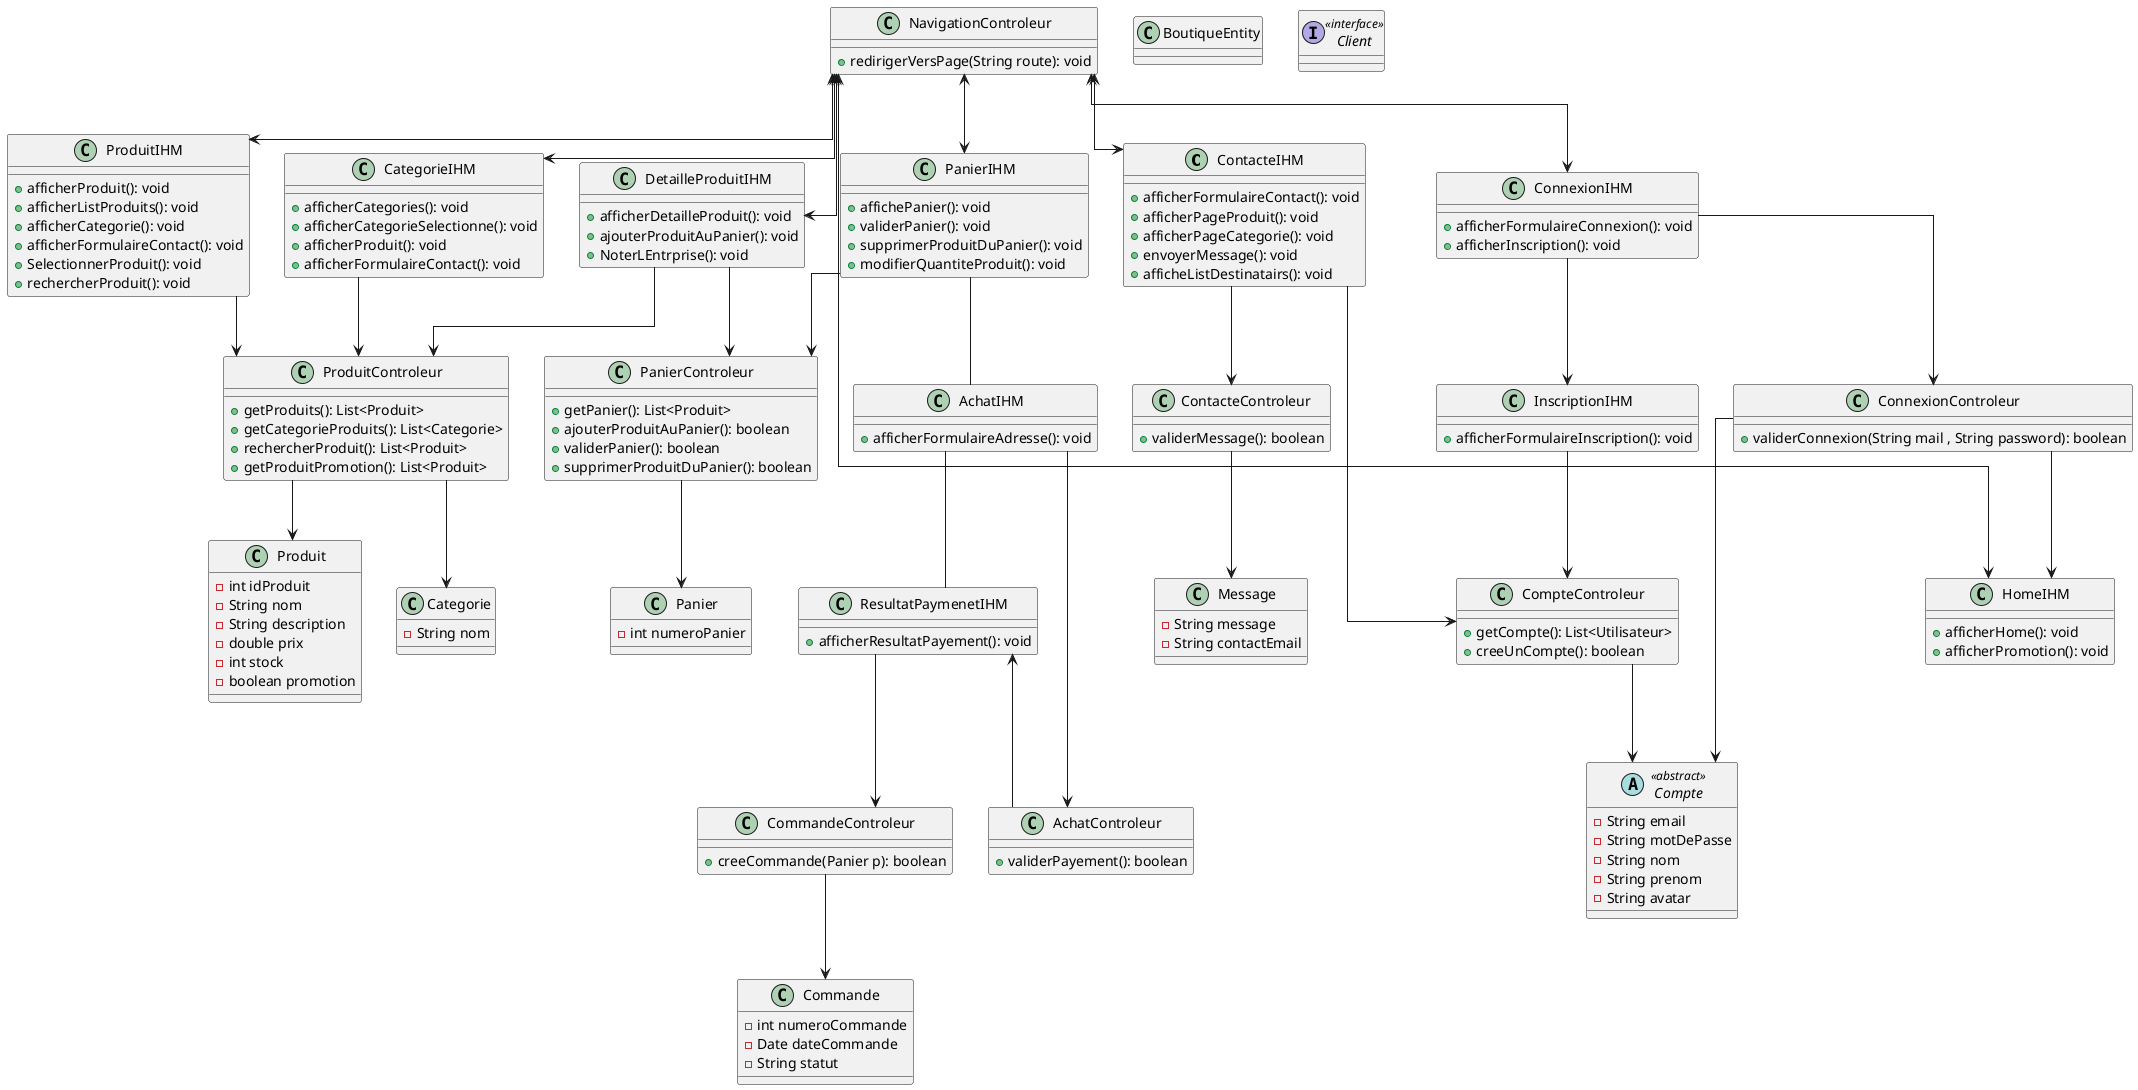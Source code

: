 @startuml
'hide circle
'hide @unlinked
skinparam linetype ortho
skinparam lineStyle jumps




'------IHM --------------------------'
class ContacteIHM {
+ afficherFormulaireContact(): void
+ afficherPageProduit(): void
+ afficherPageCategorie(): void
+ envoyerMessage(): void
+ afficheListDestinatairs(): void
}

class ProduitIHM {
+ afficherProduit(): void
+ afficherListProduits(): void
+ afficherCategorie(): void
+ afficherFormulaireContact(): void
+ SelectionnerProduit(): void
+ rechercherProduit(): void


}
class CategorieIHM {
 + afficherCategories(): void
 +afficherCategorieSelectionne(): void
 + afficherProduit(): void
 + afficherFormulaireContact(): void


}

class DetailleProduitIHM {
 + afficherDetailleProduit(): void
 + ajouterProduitAuPanier(): void
 + NoterLEntrprise(): void

}


class PanierIHM {
+ affichePanier(): void
+ validerPanier(): void
+ supprimerProduitDuPanier(): void
+ modifierQuantiteProduit(): void

}

class AchatIHM {
+ afficherFormulaireAdresse(): void
}

class ResultatPaymenetIHM {
+ afficherResultatPayement(): void
}

class HomeIHM {
+ afficherHome(): void
+ afficherPromotion(): void
}

class ConnexionIHM {
+ afficherFormulaireConnexion(): void
+afficherInscription(): void

}

class InscriptionIHM {
+ afficherFormulaireInscription(): void
}




'-------------------Controleur-------------------'
class CompteControleur {
+ getCompte(): List<Utilisateur>
+ creeUnCompte(): boolean

}

class ContacteControleur {
+ validerMessage(): boolean
}

class ProduitControleur {
+ getProduits(): List<Produit>
+ getCategorieProduits(): List<Categorie>
+ rechercherProduit(): List<Produit>
+ getProduitPromotion(): List<Produit>
}


class PanierControleur {
+ getPanier(): List<Produit>
+ ajouterProduitAuPanier(): boolean
+ validerPanier(): boolean
+ supprimerProduitDuPanier(): boolean
}

class AchatControleur {
+ validerPayement(): boolean
}


class CommandeControleur {
+ creeCommande(Panier p): boolean
}

class ConnexionControleur {
+ validerConnexion(String mail , String password): boolean
}


class NavigationControleur {
+ redirigerVersPage(String route): void
}





'-------------------Laison-------------------'
'ContacteIHM -r- ProduitIHM
'ProduitIHM -r- CategorieIHM
'ProduitIHM -- DetailleProduitIHM
'CategorieIHM -r- PanierIHM

NavigationControleur <--> ContacteIHM
NavigationControleur <--> ProduitIHM
NavigationControleur <--> CategorieIHM
NavigationControleur <--> DetailleProduitIHM
NavigationControleur <--> PanierIHM
NavigationControleur <--> HomeIHM
NavigationControleur <--> ConnexionIHM



ContacteIHM --> ContacteControleur
ContacteIHM --> CompteControleur

ContacteControleur --> Message
CompteControleur --> Compte

ProduitIHM --> ProduitControleur

ProduitControleur --> Produit
ProduitControleur --> Categorie

CategorieIHM --> ProduitControleur

DetailleProduitIHM --> ProduitControleur
DetailleProduitIHM --> PanierControleur

PanierIHM --> PanierControleur
PanierIHM -- AchatIHM

PanierControleur --> Panier

AchatIHM --> AchatControleur
AchatIHM -- ResultatPaymenetIHM

ResultatPaymenetIHM <-- AchatControleur
ResultatPaymenetIHM --> CommandeControleur

CommandeControleur --> Commande

ConnexionIHM --> ConnexionControleur
ConnexionIHM --> InscriptionIHM


ConnexionControleur --> Compte
ConnexionControleur --> HomeIHM

InscriptionIHM --> CompteControleur




class BoutiqueEntity {


}

abstract class Compte <<abstract>> {
    - String email
    - String motDePasse
    - String nom
    - String prenom
    - String avatar

}

interface Client <<interface>>{

}


class Produit {
    - int idProduit
    - String nom
    - String description
    - double prix
    - int stock
    - boolean promotion

}

class Commande {
    - int numeroCommande
    - Date dateCommande
    - String statut
}

class Panier {
    - int numeroPanier

}

class Categorie {
    - String nom

}
'
''------------------------------------------------
'Relations

class Message {
    - String message
    - String contactEmail
}
'
''------------------------------------------------
'' Noms d'associations
''Y a des espaces pour aligner les noms
'
'' Boutique gère plusieurs comptes
'BoutiqueEntity "0..*  " -- "1  " Compte : "gère"
'
'' Boutique contient plusieurs commandes
'BoutiqueEntity "0..*" -- "1     " Commande : " contient"
'
'' Boutique regroupe plusieurs catégories
'BoutiqueEntity "0..*" -- "1" Categorie : " regroupe"
'
'' Boutique propose plusieurs produits
'BoutiqueEntity "0..*" -- "     1" Produit : " propose"
'
'' Héritage / spécialisation
'Administrateur --|> Compte
'Utilisateur --|> Compte
'
'' Implémentation de l'interface Client
'Visiteur ..|> Client
'Utilisateur ..|> Client
'
'' Un produit peut appartenir à plusieurs catégories, et vice versa
'Produit "*" -- "*" Categorie : "appartient"
'
'' Un panier (0..1) peut contenir plusieurs produits
'Panier "0..1 " -- "\t* " Produit : " contient"
'
'' Une commande (1) est liée à un panier (0..1)
'Commande "1" -- "0..1" Panier : " est liée à"
'
'' Une commande est passée par plusieurs utilisateurs éventuels (ou un)
'Commande "1 " -- "0..* " Utilisateur : " passe"
'
'' Un client possède un ou plusieurs paniers
'Client "0..*" -- "1  " Panier : "possède\n"
'
'' Plusieurs notes pour un même produit
'Produit "0..* " -- "1 " Note : " note"
'
'' Un compte est lié à une messagerie
'Message "1" --> "1\n" Compte : "associée à"

@enduml
